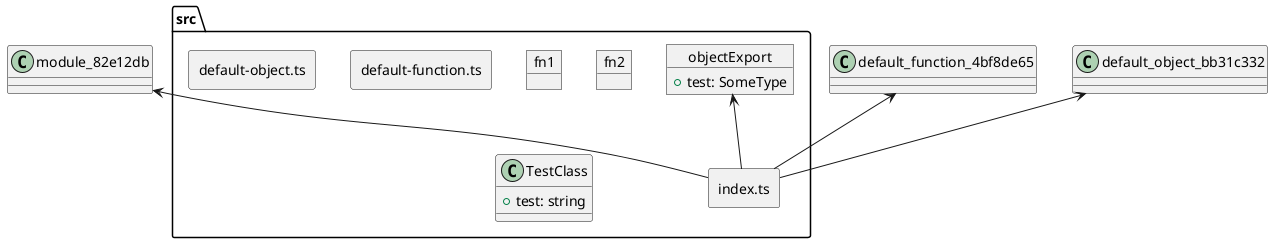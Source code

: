 @startuml
    folder "src" as src_b874d07 {
      rectangle "default-function.ts" as default_function_ts_4bf8de65 {
      }
      rectangle "default-object.ts" as default_object_ts_bb31c332 {
      }
      rectangle "index.ts" as index_ts_e4daf83f {
      }
      object "fn1" as fn1_82e12db {
      }
      object "fn2" as fn2_82e12db {
      }
      object "objectExport" as object_export_8fea82dd {
        + test: SomeType
      }
      class "TestClass" as test_class_8fea82dd {
        + test: string
      }
    }
  index_ts_e4daf83f -up-> default_object_bb31c332
  index_ts_e4daf83f -up-> default_function_4bf8de65
  index_ts_e4daf83f -up-> module_82e12db
  index_ts_e4daf83f -up-> object_export_8fea82dd
@enduml
